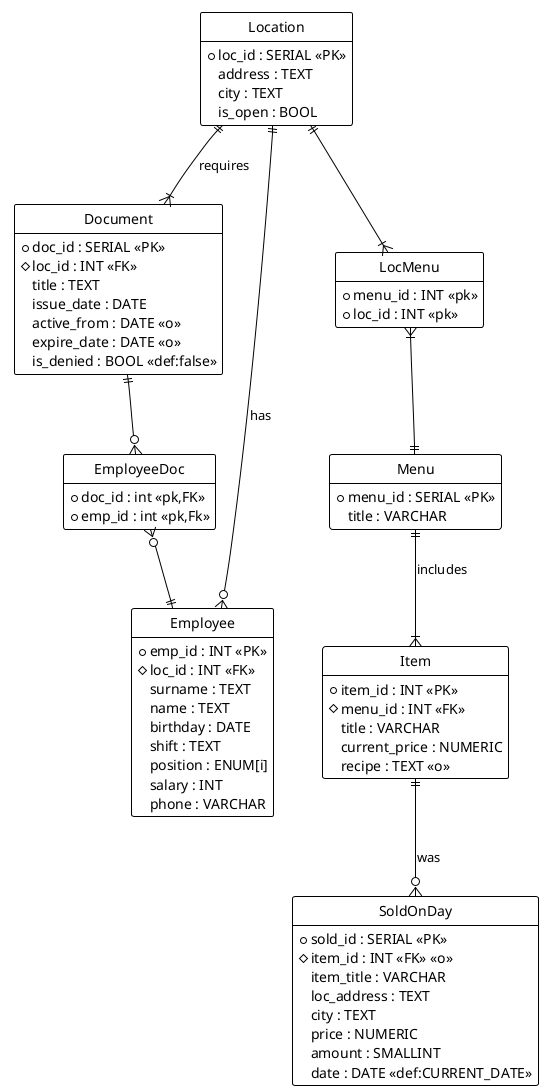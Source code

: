@startuml
!theme plain
hide circle
hide methods

entity "Location" as loc {
*loc_id : SERIAL <<PK>>
address : TEXT
city : TEXT
is_open : BOOL
}

entity "Document" as doc {
*doc_id : SERIAL <<PK>>
#loc_id : INT <<FK>>
title : TEXT
issue_date : DATE
active_from : DATE <<o>>
expire_date : DATE <<o>>
is_denied : BOOL <<def:false>>
}

entity "Employee" as emp {
*emp_id : INT <<PK>>
#loc_id : INT <<FK>>
surname : TEXT
name : TEXT
birthday : DATE
shift : TEXT
position : ENUM[i]
salary : INT
phone : VARCHAR
}

entity "Menu" as menu {
*menu_id : SERIAL <<PK>>
title : VARCHAR
}

entity "LocMenu" as locMenu{
*menu_id : INT <<pk>>
*loc_id : INT <<pk>>
}

entity "Item" as item {
*item_id : INT <<PK>>
#menu_id : INT <<FK>>
title : VARCHAR
current_price : NUMERIC
recipe : TEXT <<o>>
}

entity "SoldOnDay" as sold {
*sold_id : SERIAL <<PK>>
#item_id : INT <<FK>> <<o>>
item_title : VARCHAR
loc_address : TEXT
city : TEXT
price : NUMERIC
amount : SMALLINT
date : DATE <<def:CURRENT_DATE>>
}

entity "EmployeeDoc" as empDoc {
*doc_id : int <<pk,FK>>
*emp_id : int <<pk,Fk>>
}

loc ||--|{ doc : "requires"
loc ||--|{ locMenu
locMenu }|--|| menu
loc ||--o{ emp : "has"
menu ||--|{ item : "includes"
item ||--o{ sold : "was"
doc ||--o{ empDoc
empDoc }o--|| emp

@enduml




